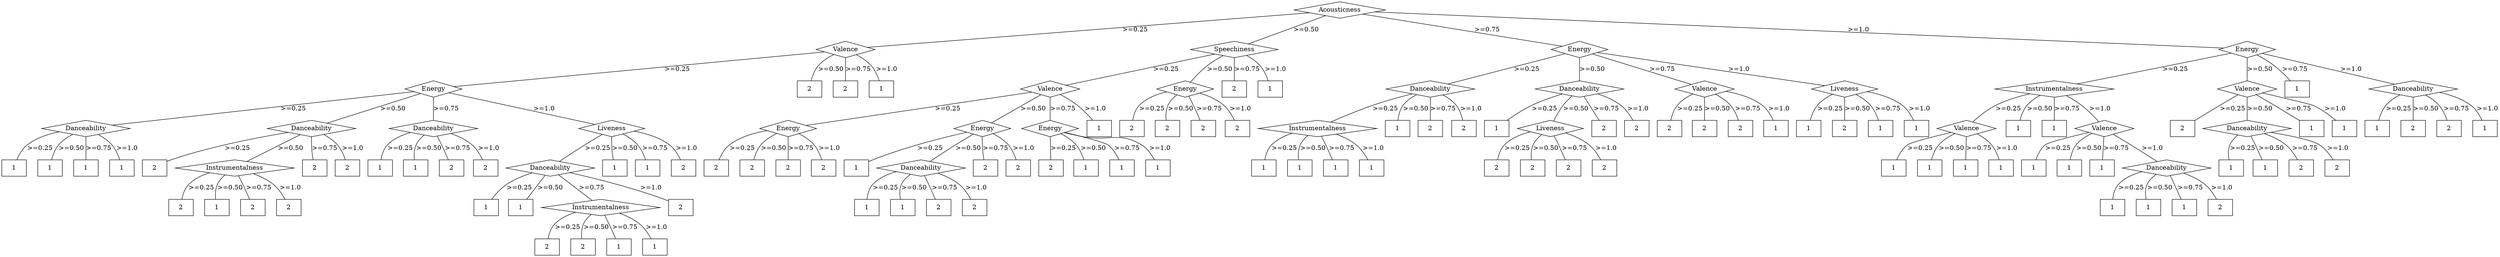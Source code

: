 strict graph "" {
	node [label="\N"];
	acousticness0	 [label=Acousticness,
		shape=diamond];
	valence0	 [label=Valence,
		shape=diamond];
	acousticness0 -- valence0	 [label=">=0.25"];
	speechiness37	 [label=Speechiness,
		shape=diamond];
	acousticness0 -- speechiness37	 [label=">=0.50"];
	energy66	 [label=Energy,
		shape=diamond];
	acousticness0 -- energy66	 [label=">=0.75"];
	energy95	 [label=Energy,
		shape=diamond];
	acousticness0 -- energy95	 [label=">=1.0"];
	energy0	 [label=Energy,
		shape=diamond];
	valence0 -- energy0	 [label=">=0.25"];
	233	 [label=2,
		shape=box];
	valence0 -- 233	 [label=">=0.50"];
	234	 [label=2,
		shape=box];
	valence0 -- 234	 [label=">=0.75"];
	135	 [label=1,
		shape=box];
	valence0 -- 135	 [label=">=1.0"];
	danceability0	 [label=Danceability,
		shape=diamond];
	energy0 -- danceability0	 [label=">=0.25"];
	danceability5	 [label=Danceability,
		shape=diamond];
	energy0 -- danceability5	 [label=">=0.50"];
	danceability14	 [label=Danceability,
		shape=diamond];
	energy0 -- danceability14	 [label=">=0.75"];
	liveness19	 [label=Liveness,
		shape=diamond];
	energy0 -- liveness19	 [label=">=1.0"];
	10	 [label=1,
		shape=box];
	danceability0 -- 10	 [label=">=0.25"];
	11	 [label=1,
		shape=box];
	danceability0 -- 11	 [label=">=0.50"];
	12	 [label=1,
		shape=box];
	danceability0 -- 12	 [label=">=0.75"];
	13	 [label=1,
		shape=box];
	danceability0 -- 13	 [label=">=1.0"];
	25	 [label=2,
		shape=box];
	danceability5 -- 25	 [label=">=0.25"];
	instrumentalness6	 [label=Instrumentalness,
		shape=diamond];
	danceability5 -- instrumentalness6	 [label=">=0.50"];
	211	 [label=2,
		shape=box];
	danceability5 -- 211	 [label=">=0.75"];
	212	 [label=2,
		shape=box];
	danceability5 -- 212	 [label=">=1.0"];
	26	 [label=2,
		shape=box];
	instrumentalness6 -- 26	 [label=">=0.25"];
	17	 [label=1,
		shape=box];
	instrumentalness6 -- 17	 [label=">=0.50"];
	28	 [label=2,
		shape=box];
	instrumentalness6 -- 28	 [label=">=0.75"];
	29	 [label=2,
		shape=box];
	instrumentalness6 -- 29	 [label=">=1.0"];
	114	 [label=1,
		shape=box];
	danceability14 -- 114	 [label=">=0.25"];
	115	 [label=1,
		shape=box];
	danceability14 -- 115	 [label=">=0.50"];
	216	 [label=2,
		shape=box];
	danceability14 -- 216	 [label=">=0.75"];
	217	 [label=2,
		shape=box];
	danceability14 -- 217	 [label=">=1.0"];
	danceability19	 [label=Danceability,
		shape=diamond];
	liveness19 -- danceability19	 [label=">=0.25"];
	128	 [label=1,
		shape=box];
	liveness19 -- 128	 [label=">=0.50"];
	129	 [label=1,
		shape=box];
	liveness19 -- 129	 [label=">=0.75"];
	230	 [label=2,
		shape=box];
	liveness19 -- 230	 [label=">=1.0"];
	119	 [label=1,
		shape=box];
	danceability19 -- 119	 [label=">=0.25"];
	120	 [label=1,
		shape=box];
	danceability19 -- 120	 [label=">=0.50"];
	instrumentalness21	 [label=Instrumentalness,
		shape=diamond];
	danceability19 -- instrumentalness21	 [label=">=0.75"];
	226	 [label=2,
		shape=box];
	danceability19 -- 226	 [label=">=1.0"];
	221	 [label=2,
		shape=box];
	instrumentalness21 -- 221	 [label=">=0.25"];
	222	 [label=2,
		shape=box];
	instrumentalness21 -- 222	 [label=">=0.50"];
	123	 [label=1,
		shape=box];
	instrumentalness21 -- 123	 [label=">=0.75"];
	124	 [label=1,
		shape=box];
	instrumentalness21 -- 124	 [label=">=1.0"];
	valence37	 [label=Valence,
		shape=diamond];
	speechiness37 -- valence37	 [label=">=0.25"];
	energy58	 [label=Energy,
		shape=diamond];
	speechiness37 -- energy58	 [label=">=0.50"];
	263	 [label=2,
		shape=box];
	speechiness37 -- 263	 [label=">=0.75"];
	164	 [label=1,
		shape=box];
	speechiness37 -- 164	 [label=">=1.0"];
	energy37	 [label=Energy,
		shape=diamond];
	valence37 -- energy37	 [label=">=0.25"];
	energy42	 [label=Energy,
		shape=diamond];
	valence37 -- energy42	 [label=">=0.50"];
	energy51	 [label=Energy,
		shape=diamond];
	valence37 -- energy51	 [label=">=0.75"];
	156	 [label=1,
		shape=box];
	valence37 -- 156	 [label=">=1.0"];
	237	 [label=2,
		shape=box];
	energy37 -- 237	 [label=">=0.25"];
	238	 [label=2,
		shape=box];
	energy37 -- 238	 [label=">=0.50"];
	239	 [label=2,
		shape=box];
	energy37 -- 239	 [label=">=0.75"];
	240	 [label=2,
		shape=box];
	energy37 -- 240	 [label=">=1.0"];
	142	 [label=1,
		shape=box];
	energy42 -- 142	 [label=">=0.25"];
	danceability43	 [label=Danceability,
		shape=diamond];
	energy42 -- danceability43	 [label=">=0.50"];
	248	 [label=2,
		shape=box];
	energy42 -- 248	 [label=">=0.75"];
	249	 [label=2,
		shape=box];
	energy42 -- 249	 [label=">=1.0"];
	143	 [label=1,
		shape=box];
	danceability43 -- 143	 [label=">=0.25"];
	144	 [label=1,
		shape=box];
	danceability43 -- 144	 [label=">=0.50"];
	245	 [label=2,
		shape=box];
	danceability43 -- 245	 [label=">=0.75"];
	246	 [label=2,
		shape=box];
	danceability43 -- 246	 [label=">=1.0"];
	251	 [label=2,
		shape=box];
	energy51 -- 251	 [label=">=0.25"];
	152	 [label=1,
		shape=box];
	energy51 -- 152	 [label=">=0.50"];
	153	 [label=1,
		shape=box];
	energy51 -- 153	 [label=">=0.75"];
	154	 [label=1,
		shape=box];
	energy51 -- 154	 [label=">=1.0"];
	258	 [label=2,
		shape=box];
	energy58 -- 258	 [label=">=0.25"];
	259	 [label=2,
		shape=box];
	energy58 -- 259	 [label=">=0.50"];
	260	 [label=2,
		shape=box];
	energy58 -- 260	 [label=">=0.75"];
	261	 [label=2,
		shape=box];
	energy58 -- 261	 [label=">=1.0"];
	danceability66	 [label=Danceability,
		shape=diamond];
	energy66 -- danceability66	 [label=">=0.25"];
	danceability75	 [label=Danceability,
		shape=diamond];
	energy66 -- danceability75	 [label=">=0.50"];
	valence84	 [label=Valence,
		shape=diamond];
	energy66 -- valence84	 [label=">=0.75"];
	liveness89	 [label=Liveness,
		shape=diamond];
	energy66 -- liveness89	 [label=">=1.0"];
	instrumentalness66	 [label=Instrumentalness,
		shape=diamond];
	danceability66 -- instrumentalness66	 [label=">=0.25"];
	171	 [label=1,
		shape=box];
	danceability66 -- 171	 [label=">=0.50"];
	272	 [label=2,
		shape=box];
	danceability66 -- 272	 [label=">=0.75"];
	273	 [label=2,
		shape=box];
	danceability66 -- 273	 [label=">=1.0"];
	166	 [label=1,
		shape=box];
	instrumentalness66 -- 166	 [label=">=0.25"];
	167	 [label=1,
		shape=box];
	instrumentalness66 -- 167	 [label=">=0.50"];
	168	 [label=1,
		shape=box];
	instrumentalness66 -- 168	 [label=">=0.75"];
	169	 [label=1,
		shape=box];
	instrumentalness66 -- 169	 [label=">=1.0"];
	175	 [label=1,
		shape=box];
	danceability75 -- 175	 [label=">=0.25"];
	liveness76	 [label=Liveness,
		shape=diamond];
	danceability75 -- liveness76	 [label=">=0.50"];
	281	 [label=2,
		shape=box];
	danceability75 -- 281	 [label=">=0.75"];
	282	 [label=2,
		shape=box];
	danceability75 -- 282	 [label=">=1.0"];
	276	 [label=2,
		shape=box];
	liveness76 -- 276	 [label=">=0.25"];
	277	 [label=2,
		shape=box];
	liveness76 -- 277	 [label=">=0.50"];
	278	 [label=2,
		shape=box];
	liveness76 -- 278	 [label=">=0.75"];
	279	 [label=2,
		shape=box];
	liveness76 -- 279	 [label=">=1.0"];
	284	 [label=2,
		shape=box];
	valence84 -- 284	 [label=">=0.25"];
	285	 [label=2,
		shape=box];
	valence84 -- 285	 [label=">=0.50"];
	286	 [label=2,
		shape=box];
	valence84 -- 286	 [label=">=0.75"];
	187	 [label=1,
		shape=box];
	valence84 -- 187	 [label=">=1.0"];
	189	 [label=1,
		shape=box];
	liveness89 -- 189	 [label=">=0.25"];
	290	 [label=2,
		shape=box];
	liveness89 -- 290	 [label=">=0.50"];
	191	 [label=1,
		shape=box];
	liveness89 -- 191	 [label=">=0.75"];
	192	 [label=1,
		shape=box];
	liveness89 -- 192	 [label=">=1.0"];
	instrumentalness95	 [label=Instrumentalness,
		shape=diamond];
	energy95 -- instrumentalness95	 [label=">=0.25"];
	valence112	 [label=Valence,
		shape=diamond];
	energy95 -- valence112	 [label=">=0.50"];
	1121	 [label=1,
		shape=box];
	energy95 -- 1121	 [label=">=0.75"];
	danceability122	 [label=Danceability,
		shape=diamond];
	energy95 -- danceability122	 [label=">=1.0"];
	valence95	 [label=Valence,
		shape=diamond];
	instrumentalness95 -- valence95	 [label=">=0.25"];
	1100	 [label=1,
		shape=box];
	instrumentalness95 -- 1100	 [label=">=0.50"];
	1101	 [label=1,
		shape=box];
	instrumentalness95 -- 1101	 [label=">=0.75"];
	valence102	 [label=Valence,
		shape=diamond];
	instrumentalness95 -- valence102	 [label=">=1.0"];
	195	 [label=1,
		shape=box];
	valence95 -- 195	 [label=">=0.25"];
	196	 [label=1,
		shape=box];
	valence95 -- 196	 [label=">=0.50"];
	197	 [label=1,
		shape=box];
	valence95 -- 197	 [label=">=0.75"];
	198	 [label=1,
		shape=box];
	valence95 -- 198	 [label=">=1.0"];
	1102	 [label=1,
		shape=box];
	valence102 -- 1102	 [label=">=0.25"];
	1103	 [label=1,
		shape=box];
	valence102 -- 1103	 [label=">=0.50"];
	1104	 [label=1,
		shape=box];
	valence102 -- 1104	 [label=">=0.75"];
	danceability105	 [label=Danceability,
		shape=diamond];
	valence102 -- danceability105	 [label=">=1.0"];
	1105	 [label=1,
		shape=box];
	danceability105 -- 1105	 [label=">=0.25"];
	1106	 [label=1,
		shape=box];
	danceability105 -- 1106	 [label=">=0.50"];
	1107	 [label=1,
		shape=box];
	danceability105 -- 1107	 [label=">=0.75"];
	2108	 [label=2,
		shape=box];
	danceability105 -- 2108	 [label=">=1.0"];
	2112	 [label=2,
		shape=box];
	valence112 -- 2112	 [label=">=0.25"];
	danceability113	 [label=Danceability,
		shape=diamond];
	valence112 -- danceability113	 [label=">=0.50"];
	1118	 [label=1,
		shape=box];
	valence112 -- 1118	 [label=">=0.75"];
	1119	 [label=1,
		shape=box];
	valence112 -- 1119	 [label=">=1.0"];
	1113	 [label=1,
		shape=box];
	danceability113 -- 1113	 [label=">=0.25"];
	1114	 [label=1,
		shape=box];
	danceability113 -- 1114	 [label=">=0.50"];
	2115	 [label=2,
		shape=box];
	danceability113 -- 2115	 [label=">=0.75"];
	2116	 [label=2,
		shape=box];
	danceability113 -- 2116	 [label=">=1.0"];
	1122	 [label=1,
		shape=box];
	danceability122 -- 1122	 [label=">=0.25"];
	2123	 [label=2,
		shape=box];
	danceability122 -- 2123	 [label=">=0.50"];
	2124	 [label=2,
		shape=box];
	danceability122 -- 2124	 [label=">=0.75"];
	1125	 [label=1,
		shape=box];
	danceability122 -- 1125	 [label=">=1.0"];
}
